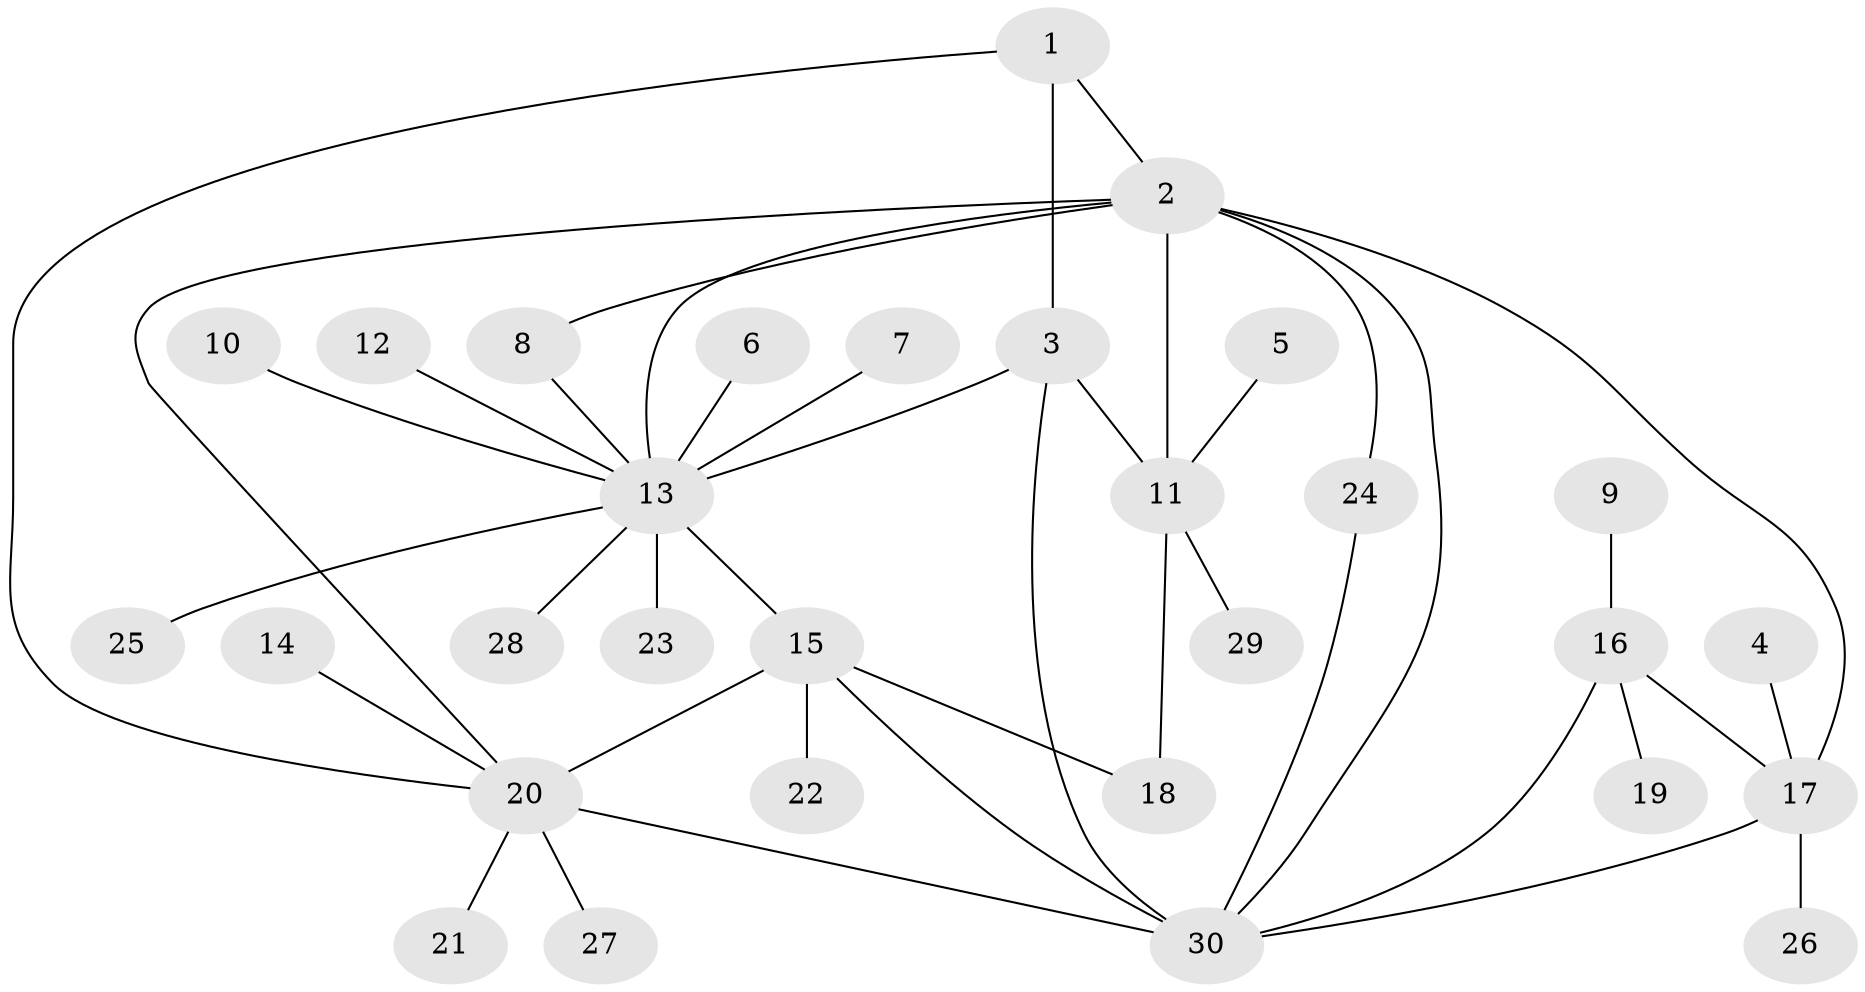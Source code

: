 // original degree distribution, {4: 0.04918032786885246, 3: 0.09836065573770492, 8: 0.03278688524590164, 11: 0.01639344262295082, 6: 0.08196721311475409, 7: 0.01639344262295082, 2: 0.2786885245901639, 1: 0.4262295081967213}
// Generated by graph-tools (version 1.1) at 2025/50/03/09/25 03:50:39]
// undirected, 30 vertices, 41 edges
graph export_dot {
graph [start="1"]
  node [color=gray90,style=filled];
  1;
  2;
  3;
  4;
  5;
  6;
  7;
  8;
  9;
  10;
  11;
  12;
  13;
  14;
  15;
  16;
  17;
  18;
  19;
  20;
  21;
  22;
  23;
  24;
  25;
  26;
  27;
  28;
  29;
  30;
  1 -- 2 [weight=1.0];
  1 -- 3 [weight=1.0];
  1 -- 20 [weight=1.0];
  2 -- 8 [weight=1.0];
  2 -- 11 [weight=1.0];
  2 -- 13 [weight=1.0];
  2 -- 17 [weight=1.0];
  2 -- 20 [weight=1.0];
  2 -- 24 [weight=1.0];
  2 -- 30 [weight=1.0];
  3 -- 11 [weight=2.0];
  3 -- 13 [weight=1.0];
  3 -- 30 [weight=1.0];
  4 -- 17 [weight=1.0];
  5 -- 11 [weight=1.0];
  6 -- 13 [weight=1.0];
  7 -- 13 [weight=1.0];
  8 -- 13 [weight=1.0];
  9 -- 16 [weight=1.0];
  10 -- 13 [weight=1.0];
  11 -- 18 [weight=1.0];
  11 -- 29 [weight=1.0];
  12 -- 13 [weight=1.0];
  13 -- 15 [weight=3.0];
  13 -- 23 [weight=1.0];
  13 -- 25 [weight=1.0];
  13 -- 28 [weight=1.0];
  14 -- 20 [weight=1.0];
  15 -- 18 [weight=1.0];
  15 -- 20 [weight=2.0];
  15 -- 22 [weight=1.0];
  15 -- 30 [weight=2.0];
  16 -- 17 [weight=1.0];
  16 -- 19 [weight=1.0];
  16 -- 30 [weight=1.0];
  17 -- 26 [weight=1.0];
  17 -- 30 [weight=1.0];
  20 -- 21 [weight=1.0];
  20 -- 27 [weight=1.0];
  20 -- 30 [weight=1.0];
  24 -- 30 [weight=1.0];
}
